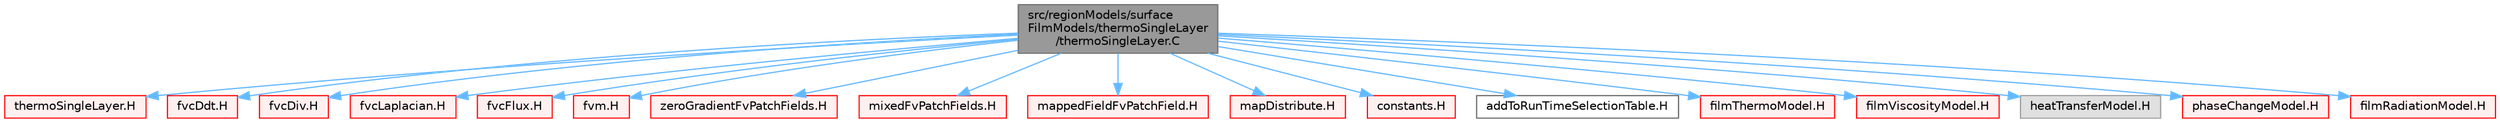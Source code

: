 digraph "src/regionModels/surfaceFilmModels/thermoSingleLayer/thermoSingleLayer.C"
{
 // LATEX_PDF_SIZE
  bgcolor="transparent";
  edge [fontname=Helvetica,fontsize=10,labelfontname=Helvetica,labelfontsize=10];
  node [fontname=Helvetica,fontsize=10,shape=box,height=0.2,width=0.4];
  Node1 [id="Node000001",label="src/regionModels/surface\lFilmModels/thermoSingleLayer\l/thermoSingleLayer.C",height=0.2,width=0.4,color="gray40", fillcolor="grey60", style="filled", fontcolor="black",tooltip=" "];
  Node1 -> Node2 [id="edge1_Node000001_Node000002",color="steelblue1",style="solid",tooltip=" "];
  Node2 [id="Node000002",label="thermoSingleLayer.H",height=0.2,width=0.4,color="red", fillcolor="#FFF0F0", style="filled",URL="$thermoSingleLayer_8H.html",tooltip=" "];
  Node1 -> Node483 [id="edge2_Node000001_Node000483",color="steelblue1",style="solid",tooltip=" "];
  Node483 [id="Node000483",label="fvcDdt.H",height=0.2,width=0.4,color="red", fillcolor="#FFF0F0", style="filled",URL="$fvcDdt_8H.html",tooltip="Calculate the first temporal derivative."];
  Node1 -> Node489 [id="edge3_Node000001_Node000489",color="steelblue1",style="solid",tooltip=" "];
  Node489 [id="Node000489",label="fvcDiv.H",height=0.2,width=0.4,color="red", fillcolor="#FFF0F0", style="filled",URL="$fvcDiv_8H.html",tooltip="Calculate the divergence of the given field."];
  Node1 -> Node490 [id="edge4_Node000001_Node000490",color="steelblue1",style="solid",tooltip=" "];
  Node490 [id="Node000490",label="fvcLaplacian.H",height=0.2,width=0.4,color="red", fillcolor="#FFF0F0", style="filled",URL="$fvcLaplacian_8H.html",tooltip="Calculate the laplacian of the given field."];
  Node1 -> Node491 [id="edge5_Node000001_Node000491",color="steelblue1",style="solid",tooltip=" "];
  Node491 [id="Node000491",label="fvcFlux.H",height=0.2,width=0.4,color="red", fillcolor="#FFF0F0", style="filled",URL="$fvcFlux_8H.html",tooltip="Calculate the face-flux of the given field."];
  Node1 -> Node492 [id="edge6_Node000001_Node000492",color="steelblue1",style="solid",tooltip=" "];
  Node492 [id="Node000492",label="fvm.H",height=0.2,width=0.4,color="red", fillcolor="#FFF0F0", style="filled",URL="$fvm_8H.html",tooltip=" "];
  Node1 -> Node499 [id="edge7_Node000001_Node000499",color="steelblue1",style="solid",tooltip=" "];
  Node499 [id="Node000499",label="zeroGradientFvPatchFields.H",height=0.2,width=0.4,color="red", fillcolor="#FFF0F0", style="filled",URL="$zeroGradientFvPatchFields_8H.html",tooltip=" "];
  Node1 -> Node501 [id="edge8_Node000001_Node000501",color="steelblue1",style="solid",tooltip=" "];
  Node501 [id="Node000501",label="mixedFvPatchFields.H",height=0.2,width=0.4,color="red", fillcolor="#FFF0F0", style="filled",URL="$mixedFvPatchFields_8H.html",tooltip=" "];
  Node1 -> Node503 [id="edge9_Node000001_Node000503",color="steelblue1",style="solid",tooltip=" "];
  Node503 [id="Node000503",label="mappedFieldFvPatchField.H",height=0.2,width=0.4,color="red", fillcolor="#FFF0F0", style="filled",URL="$mappedFieldFvPatchField_8H.html",tooltip=" "];
  Node1 -> Node527 [id="edge10_Node000001_Node000527",color="steelblue1",style="solid",tooltip=" "];
  Node527 [id="Node000527",label="mapDistribute.H",height=0.2,width=0.4,color="red", fillcolor="#FFF0F0", style="filled",URL="$mapDistribute_8H.html",tooltip=" "];
  Node1 -> Node539 [id="edge11_Node000001_Node000539",color="steelblue1",style="solid",tooltip=" "];
  Node539 [id="Node000539",label="constants.H",height=0.2,width=0.4,color="red", fillcolor="#FFF0F0", style="filled",URL="$constants_8H.html",tooltip=" "];
  Node1 -> Node545 [id="edge12_Node000001_Node000545",color="steelblue1",style="solid",tooltip=" "];
  Node545 [id="Node000545",label="addToRunTimeSelectionTable.H",height=0.2,width=0.4,color="grey40", fillcolor="white", style="filled",URL="$addToRunTimeSelectionTable_8H.html",tooltip="Macros for easy insertion into run-time selection tables."];
  Node1 -> Node451 [id="edge13_Node000001_Node000451",color="steelblue1",style="solid",tooltip=" "];
  Node451 [id="Node000451",label="filmThermoModel.H",height=0.2,width=0.4,color="red", fillcolor="#FFF0F0", style="filled",URL="$filmThermoModel_8H.html",tooltip=" "];
  Node1 -> Node546 [id="edge14_Node000001_Node000546",color="steelblue1",style="solid",tooltip=" "];
  Node546 [id="Node000546",label="filmViscosityModel.H",height=0.2,width=0.4,color="red", fillcolor="#FFF0F0", style="filled",URL="$filmViscosityModel_8H.html",tooltip=" "];
  Node1 -> Node481 [id="edge15_Node000001_Node000481",color="steelblue1",style="solid",tooltip=" "];
  Node481 [id="Node000481",label="heatTransferModel.H",height=0.2,width=0.4,color="grey60", fillcolor="#E0E0E0", style="filled",tooltip=" "];
  Node1 -> Node482 [id="edge16_Node000001_Node000482",color="steelblue1",style="solid",tooltip=" "];
  Node482 [id="Node000482",label="phaseChangeModel.H",height=0.2,width=0.4,color="red", fillcolor="#FFF0F0", style="filled",URL="$phaseChangeModel_8H.html",tooltip=" "];
  Node1 -> Node480 [id="edge17_Node000001_Node000480",color="steelblue1",style="solid",tooltip=" "];
  Node480 [id="Node000480",label="filmRadiationModel.H",height=0.2,width=0.4,color="red", fillcolor="#FFF0F0", style="filled",URL="$filmRadiationModel_8H.html",tooltip=" "];
}
